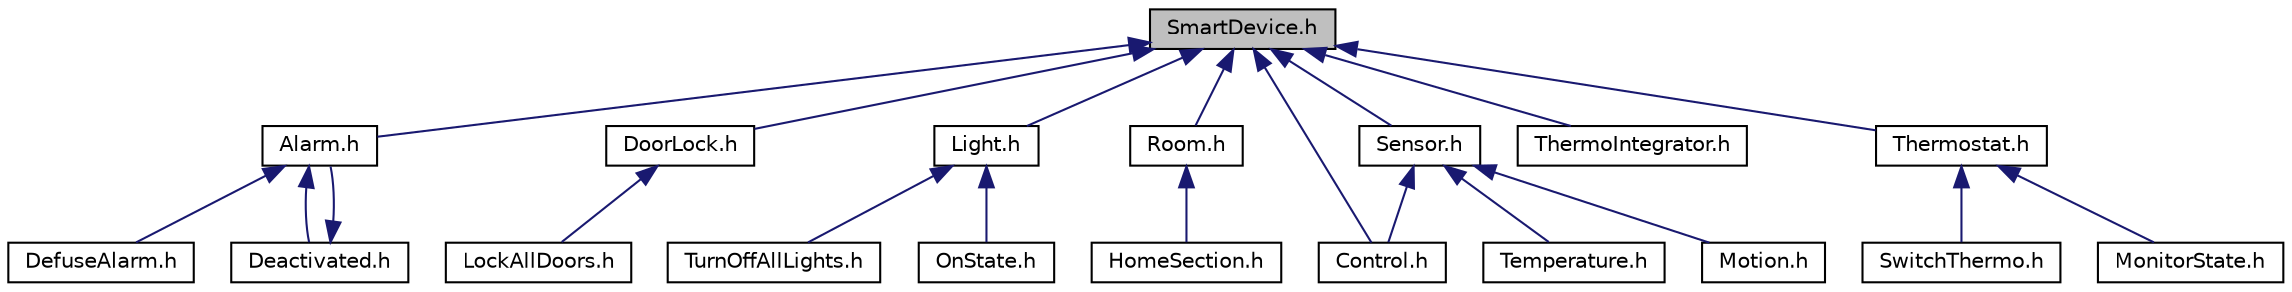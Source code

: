 digraph "SmartDevice.h"
{
 // LATEX_PDF_SIZE
  edge [fontname="Helvetica",fontsize="10",labelfontname="Helvetica",labelfontsize="10"];
  node [fontname="Helvetica",fontsize="10",shape=record];
  Node1 [label="SmartDevice.h",height=0.2,width=0.4,color="black", fillcolor="grey75", style="filled", fontcolor="black",tooltip="Defines the abstract base class SmartDevice for all smart devices in the home automation system."];
  Node1 -> Node2 [dir="back",color="midnightblue",fontsize="10",style="solid",fontname="Helvetica"];
  Node2 [label="Alarm.h",height=0.2,width=0.4,color="black", fillcolor="white", style="filled",URL="$Alarm_8h.html",tooltip="Defines the Alarm class for managing smart home alarm systems."];
  Node2 -> Node3 [dir="back",color="midnightblue",fontsize="10",style="solid",fontname="Helvetica"];
  Node3 [label="Deactivated.h",height=0.2,width=0.4,color="black", fillcolor="white", style="filled",URL="$Deactivated_8h_source.html",tooltip=" "];
  Node3 -> Node2 [dir="back",color="midnightblue",fontsize="10",style="solid",fontname="Helvetica"];
  Node2 -> Node4 [dir="back",color="midnightblue",fontsize="10",style="solid",fontname="Helvetica"];
  Node4 [label="DefuseAlarm.h",height=0.2,width=0.4,color="black", fillcolor="white", style="filled",URL="$DefuseAlarm_8h.html",tooltip="Concrete command to defuse the alarm in a smart home automation system."];
  Node1 -> Node5 [dir="back",color="midnightblue",fontsize="10",style="solid",fontname="Helvetica"];
  Node5 [label="Control.h",height=0.2,width=0.4,color="black", fillcolor="white", style="filled",URL="$Control_8h.html",tooltip="Defines the class that manages sensors and devices in a smart home system."];
  Node1 -> Node6 [dir="back",color="midnightblue",fontsize="10",style="solid",fontname="Helvetica"];
  Node6 [label="DoorLock.h",height=0.2,width=0.4,color="black", fillcolor="white", style="filled",URL="$DoorLock_8h.html",tooltip="Defines the DoorLock class for managing smart home door locks."];
  Node6 -> Node7 [dir="back",color="midnightblue",fontsize="10",style="solid",fontname="Helvetica"];
  Node7 [label="LockAllDoors.h",height=0.2,width=0.4,color="black", fillcolor="white", style="filled",URL="$LockAllDoors_8h.html",tooltip="Concrete command to lock all doors in a smart home automation system."];
  Node1 -> Node8 [dir="back",color="midnightblue",fontsize="10",style="solid",fontname="Helvetica"];
  Node8 [label="Light.h",height=0.2,width=0.4,color="black", fillcolor="white", style="filled",URL="$Light_8h.html",tooltip="Defines the Light class, which represents a smart light in the home automation system."];
  Node8 -> Node9 [dir="back",color="midnightblue",fontsize="10",style="solid",fontname="Helvetica"];
  Node9 [label="OnState.h",height=0.2,width=0.4,color="black", fillcolor="white", style="filled",URL="$OnState_8h_source.html",tooltip=" "];
  Node8 -> Node10 [dir="back",color="midnightblue",fontsize="10",style="solid",fontname="Helvetica"];
  Node10 [label="TurnOffAllLights.h",height=0.2,width=0.4,color="black", fillcolor="white", style="filled",URL="$TurnOffAllLights_8h.html",tooltip="Concrete command to turn off all the lights in a room."];
  Node1 -> Node11 [dir="back",color="midnightblue",fontsize="10",style="solid",fontname="Helvetica"];
  Node11 [label="Room.h",height=0.2,width=0.4,color="black", fillcolor="white", style="filled",URL="$Room_8h.html",tooltip="Defines the Room class, which represents a collection of smart devices within a room."];
  Node11 -> Node12 [dir="back",color="midnightblue",fontsize="10",style="solid",fontname="Helvetica"];
  Node12 [label="HomeSection.h",height=0.2,width=0.4,color="black", fillcolor="white", style="filled",URL="$HomeSection_8h.html",tooltip="Defines the HomeSection class, which represents a collection of rooms in a specific section of the ho..."];
  Node1 -> Node13 [dir="back",color="midnightblue",fontsize="10",style="solid",fontname="Helvetica"];
  Node13 [label="Sensor.h",height=0.2,width=0.4,color="black", fillcolor="white", style="filled",URL="$Sensor_8h.html",tooltip="Defines the Sensor class interface for managing observers in a smart home system."];
  Node13 -> Node5 [dir="back",color="midnightblue",fontsize="10",style="solid",fontname="Helvetica"];
  Node13 -> Node14 [dir="back",color="midnightblue",fontsize="10",style="solid",fontname="Helvetica"];
  Node14 [label="Motion.h",height=0.2,width=0.4,color="black", fillcolor="white", style="filled",URL="$Motion_8h_source.html",tooltip=" "];
  Node13 -> Node15 [dir="back",color="midnightblue",fontsize="10",style="solid",fontname="Helvetica"];
  Node15 [label="Temperature.h",height=0.2,width=0.4,color="black", fillcolor="white", style="filled",URL="$Temperature_8h_source.html",tooltip=" "];
  Node1 -> Node16 [dir="back",color="midnightblue",fontsize="10",style="solid",fontname="Helvetica"];
  Node16 [label="ThermoIntegrator.h",height=0.2,width=0.4,color="black", fillcolor="white", style="filled",URL="$ThermoIntegrator_8h_source.html",tooltip=" "];
  Node1 -> Node17 [dir="back",color="midnightblue",fontsize="10",style="solid",fontname="Helvetica"];
  Node17 [label="Thermostat.h",height=0.2,width=0.4,color="black", fillcolor="white", style="filled",URL="$Thermostat_8h.html",tooltip="Thermostat class for managing smart home thermostats."];
  Node17 -> Node18 [dir="back",color="midnightblue",fontsize="10",style="solid",fontname="Helvetica"];
  Node18 [label="MonitorState.h",height=0.2,width=0.4,color="black", fillcolor="white", style="filled",URL="$MonitorState_8h_source.html",tooltip=" "];
  Node17 -> Node19 [dir="back",color="midnightblue",fontsize="10",style="solid",fontname="Helvetica"];
  Node19 [label="SwitchThermo.h",height=0.2,width=0.4,color="black", fillcolor="white", style="filled",URL="$SwitchThermo_8h.html",tooltip="Concrete command to switch the thermostat to a new temperature."];
}
